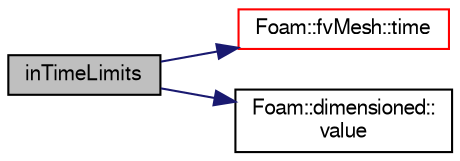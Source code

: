 digraph "inTimeLimits"
{
  bgcolor="transparent";
  edge [fontname="FreeSans",fontsize="10",labelfontname="FreeSans",labelfontsize="10"];
  node [fontname="FreeSans",fontsize="10",shape=record];
  rankdir="LR";
  Node1359 [label="inTimeLimits",height=0.2,width=0.4,color="black", fillcolor="grey75", style="filled", fontcolor="black"];
  Node1359 -> Node1360 [color="midnightblue",fontsize="10",style="solid",fontname="FreeSans"];
  Node1360 [label="Foam::fvMesh::time",height=0.2,width=0.4,color="red",URL="$a22766.html#a0d94096809fe3376b29a2a29ca11bb18",tooltip="Return the top-level database. "];
  Node1359 -> Node1362 [color="midnightblue",fontsize="10",style="solid",fontname="FreeSans"];
  Node1362 [label="Foam::dimensioned::\lvalue",height=0.2,width=0.4,color="black",URL="$a26366.html#a7948200a26c85fc3a83ffa510a91d668",tooltip="Return const reference to value. "];
}
